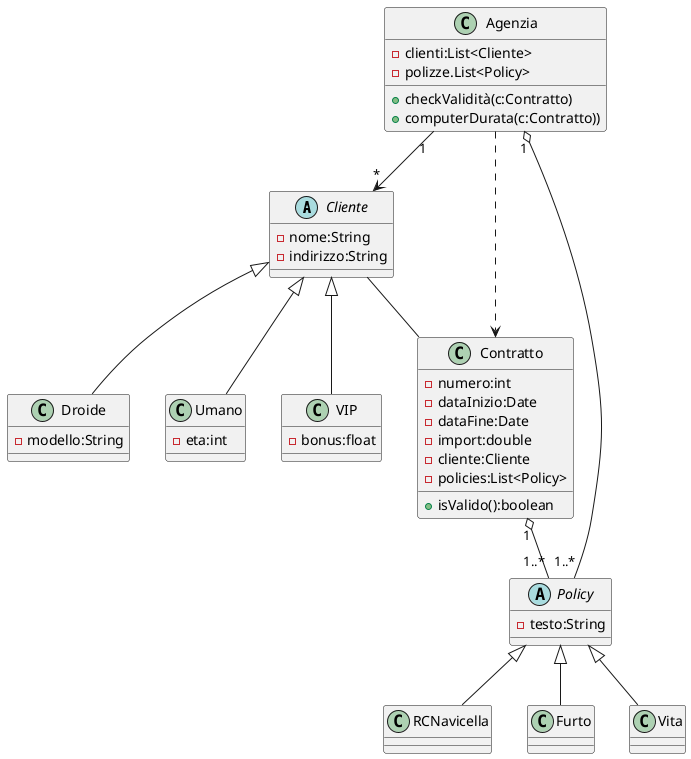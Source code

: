 @startuml
abstract class Cliente{
-nome:String
-indirizzo:String
}

class Droide{
-modello:String
}
class Umano{
-eta:int
}
class VIP{
-bonus:float
}

class Agenzia{
-clienti:List<Cliente>
-polizze.List<Policy>
+checkValidità(c:Contratto)
+computerDurata(c:Contratto))
}

class Contratto{
-numero:int
-dataInizio:Date
-dataFine:Date
-import:double
-cliente:Cliente
-policies:List<Policy>
+isValido():boolean
}

abstract class Policy{
-testo:String
}

class RCNavicella{}
class Furto{}
class Vita{}

Cliente <|-- Droide
Cliente <|-- Umano
Cliente <|-- VIP

Policy <|-- RCNavicella
Policy <|-- Furto
Policy <|-- Vita

Agenzia "1" --> "*" Cliente

Contratto "1" o-- "1..*" Policy

Agenzia ..> Contratto

Agenzia "1" o-- "1..*" Policy
Cliente -- Contratto
@enduml
